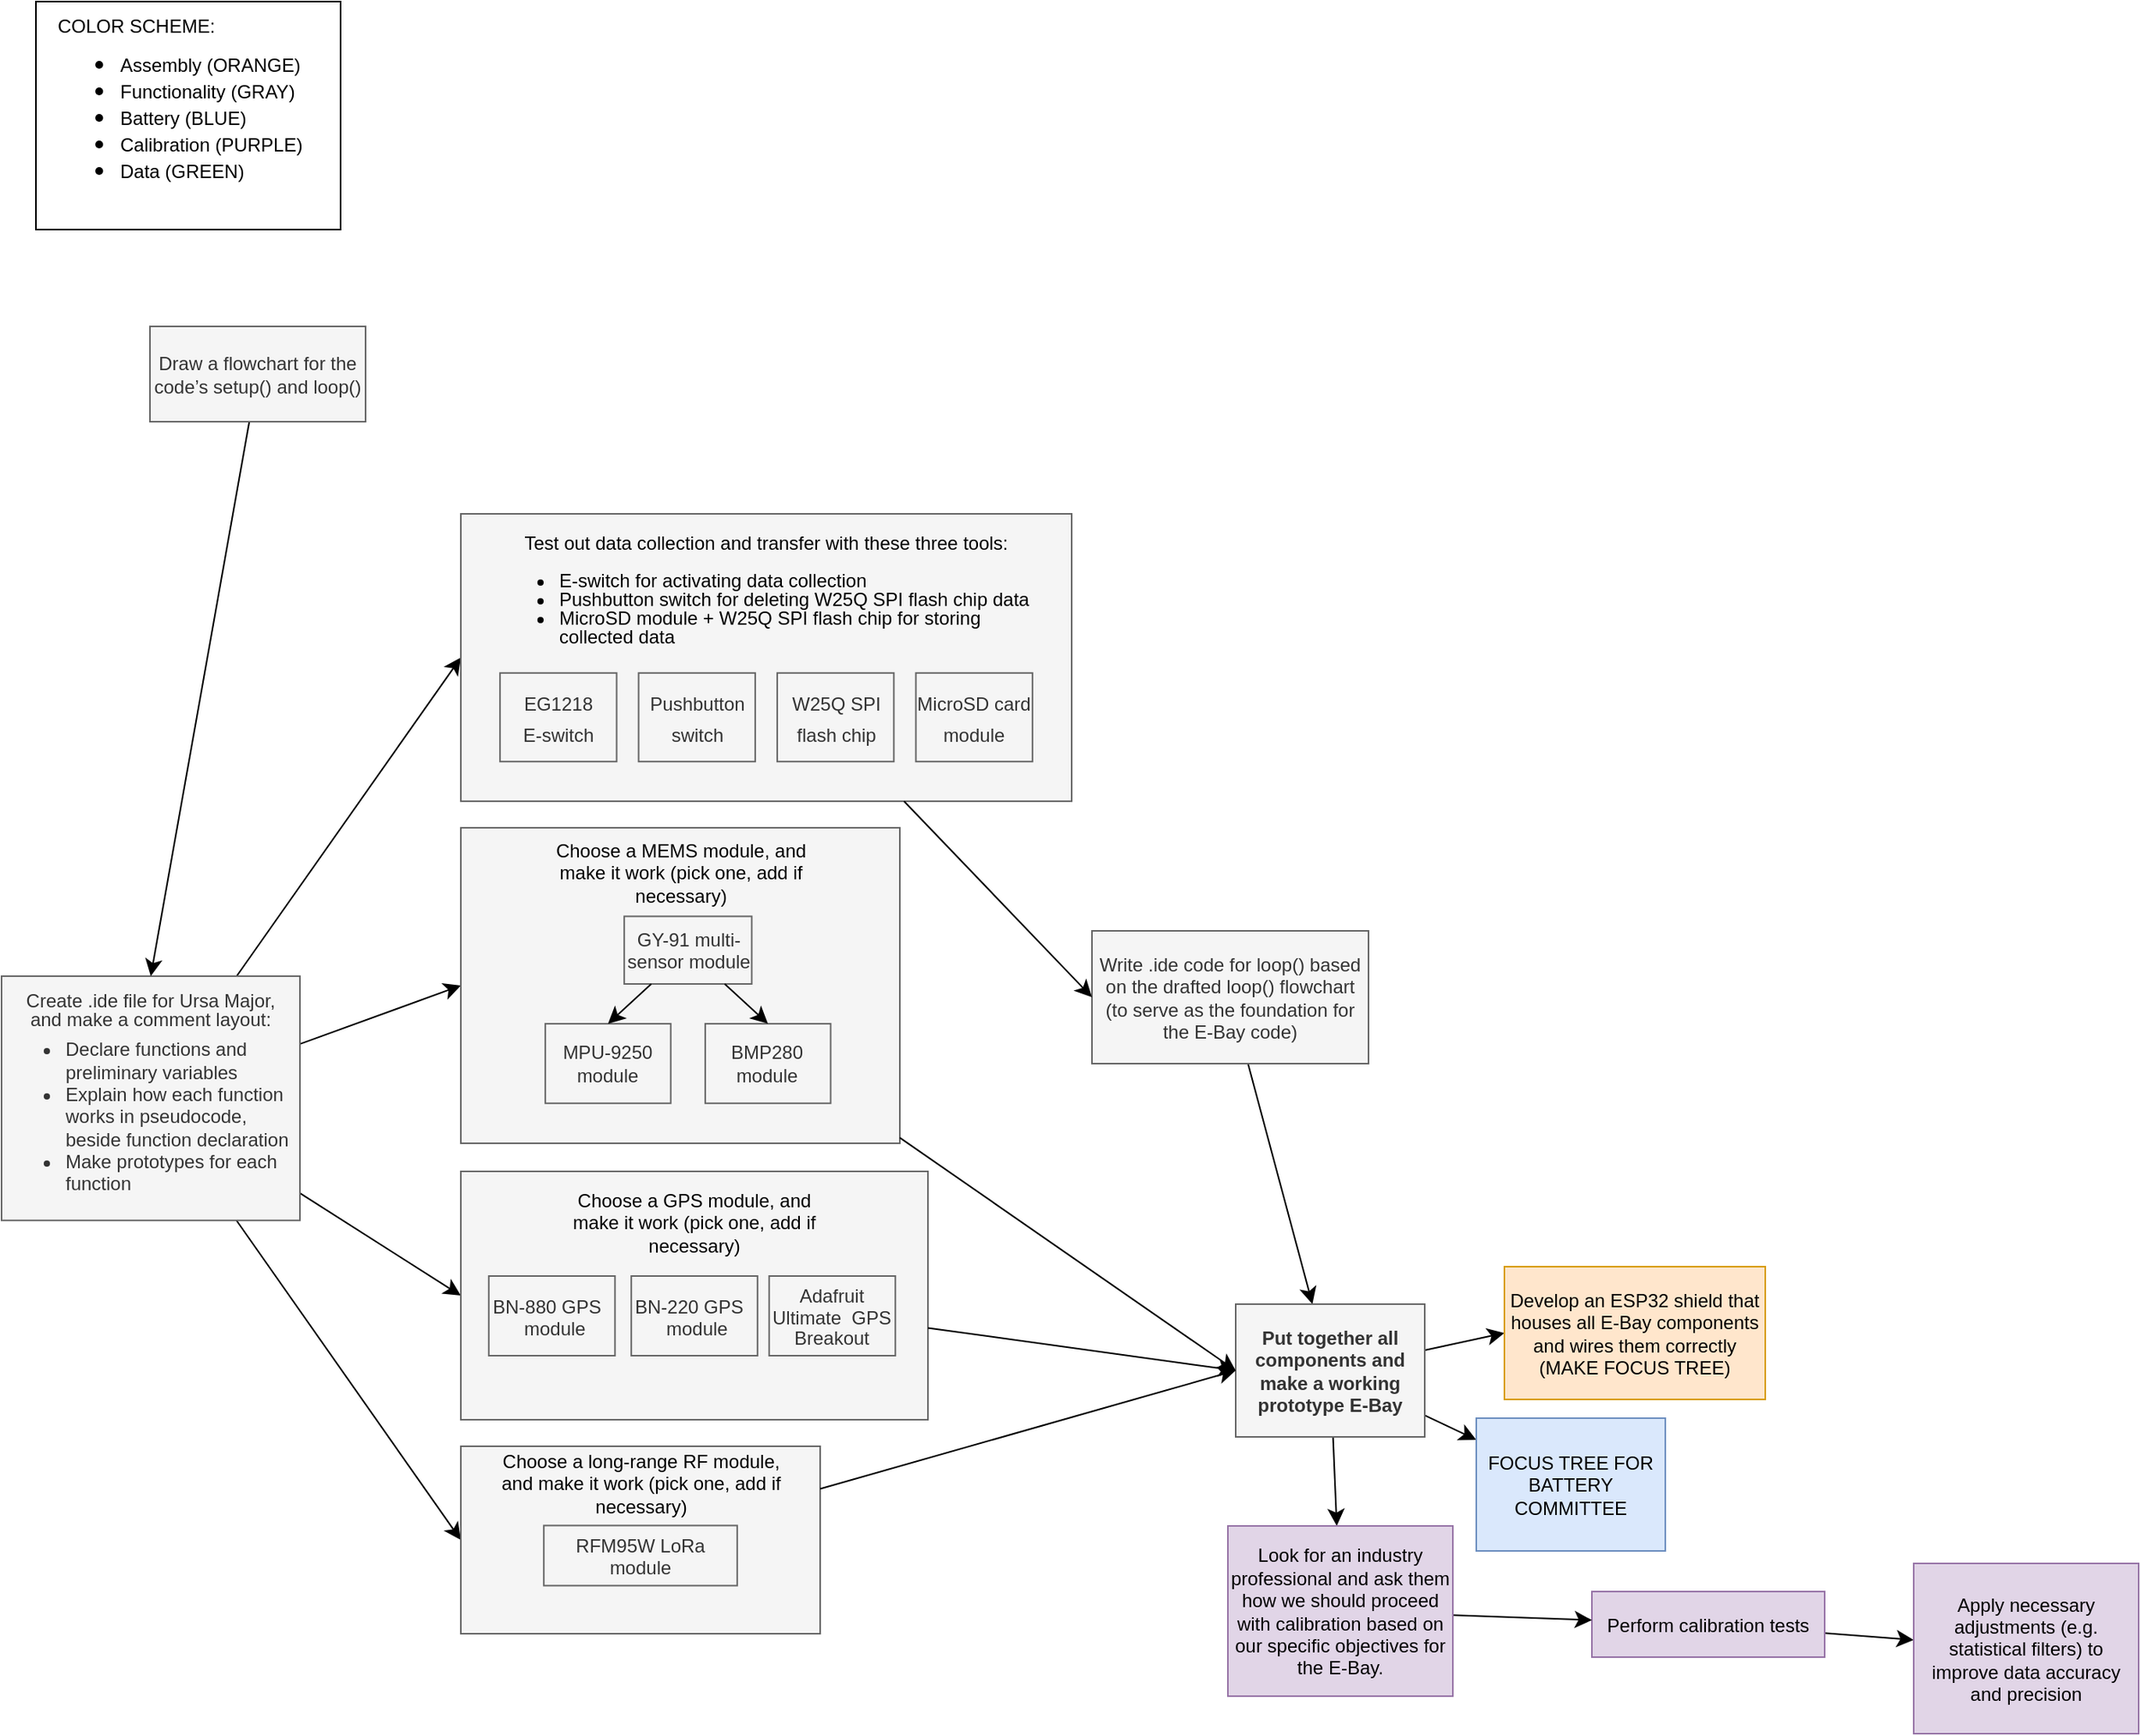 <mxfile version="23.0.2" type="github">
  <diagram id="Kgz-I2Onq_ngCIVEnlhg" name="Page-1">
    <mxGraphModel dx="597" dy="833" grid="0" gridSize="10" guides="1" tooltips="1" connect="1" arrows="1" fold="1" page="0" pageScale="1" pageWidth="850" pageHeight="1100" math="0" shadow="0">
      <root>
        <mxCell id="0" />
        <mxCell id="1" parent="0" />
        <mxCell id="NzM3c5rhbgq5Nzea2j3H-12" style="edgeStyle=none;curved=1;rounded=0;orthogonalLoop=1;jettySize=auto;html=1;fontSize=12;startSize=8;endSize=8;entryX=0;entryY=0.5;entryDx=0;entryDy=0;" parent="1" source="fWsVMU4tvbM98KFU46y7-1" target="-cz0K4mL6-3bw0Zg1IZK-9" edge="1">
          <mxGeometry relative="1" as="geometry">
            <mxPoint x="375.667" y="242.333" as="targetPoint" />
          </mxGeometry>
        </mxCell>
        <mxCell id="NzM3c5rhbgq5Nzea2j3H-13" style="edgeStyle=none;curved=1;rounded=0;orthogonalLoop=1;jettySize=auto;html=1;fontSize=12;startSize=8;endSize=8;entryX=0;entryY=0.5;entryDx=0;entryDy=0;" parent="1" source="fWsVMU4tvbM98KFU46y7-1" target="fWsVMU4tvbM98KFU46y7-14" edge="1">
          <mxGeometry relative="1" as="geometry">
            <mxPoint x="367.667" y="489" as="targetPoint" />
          </mxGeometry>
        </mxCell>
        <mxCell id="NzM3c5rhbgq5Nzea2j3H-15" value="" style="edgeStyle=none;curved=1;rounded=0;orthogonalLoop=1;jettySize=auto;html=1;fontSize=12;startSize=8;endSize=8;entryX=0;entryY=0.5;entryDx=0;entryDy=0;" parent="1" source="fWsVMU4tvbM98KFU46y7-1" target="fWsVMU4tvbM98KFU46y7-18" edge="1">
          <mxGeometry relative="1" as="geometry" />
        </mxCell>
        <mxCell id="NzM3c5rhbgq5Nzea2j3H-17" style="edgeStyle=none;curved=1;rounded=0;orthogonalLoop=1;jettySize=auto;html=1;fontSize=12;startSize=8;endSize=8;entryX=0;entryY=0.5;entryDx=0;entryDy=0;" parent="1" source="fWsVMU4tvbM98KFU46y7-1" target="-cz0K4mL6-3bw0Zg1IZK-7" edge="1">
          <mxGeometry relative="1" as="geometry">
            <mxPoint x="391.714" y="890.286" as="targetPoint" />
          </mxGeometry>
        </mxCell>
        <mxCell id="fWsVMU4tvbM98KFU46y7-1" value="&lt;p style=&quot;line-height: 0%;&quot;&gt;Create .ide file for Ursa Major,&lt;/p&gt;&lt;p style=&quot;line-height: 0%;&quot;&gt;and make a comment layout:&lt;/p&gt;&lt;div style=&quot;text-align: left;&quot;&gt;&lt;ul&gt;&lt;li&gt;Declare functions and preliminary variables&lt;/li&gt;&lt;li&gt;Explain how each function works in pseudocode, beside function declaration&lt;/li&gt;&lt;li&gt;Make prototypes for each function&lt;/li&gt;&lt;/ul&gt;&lt;/div&gt;&lt;p&gt;&lt;/p&gt;" style="whiteSpace=wrap;html=1;fontSize=12;fillColor=#f5f5f5;strokeColor=#666666;fontColor=#333333;" parent="1" vertex="1">
          <mxGeometry x="71" y="479" width="191" height="156.37" as="geometry" />
        </mxCell>
        <mxCell id="NzM3c5rhbgq5Nzea2j3H-2" value="" style="group;fillColor=#f5f5f5;fontColor=#333333;strokeColor=#666666;" parent="1" vertex="1" connectable="0">
          <mxGeometry x="365" y="384" width="281" height="202" as="geometry" />
        </mxCell>
        <mxCell id="fWsVMU4tvbM98KFU46y7-14" value="" style="rounded=0;whiteSpace=wrap;html=1;fontSize=16;movable=1;resizable=1;rotatable=1;deletable=1;editable=1;locked=0;connectable=1;fillColor=#f5f5f5;fontColor=#333333;strokeColor=#666666;" parent="NzM3c5rhbgq5Nzea2j3H-2" vertex="1">
          <mxGeometry width="281" height="202" as="geometry" />
        </mxCell>
        <mxCell id="fWsVMU4tvbM98KFU46y7-10" value="&lt;p style=&quot;line-height: 80%;&quot;&gt;&lt;span style=&quot;font-size: 12px;&quot;&gt;GY-91 multi-sensor module&lt;/span&gt;&lt;/p&gt;" style="whiteSpace=wrap;html=1;fontSize=16;fillColor=#f5f5f5;fontColor=#333333;strokeColor=#666666;" parent="NzM3c5rhbgq5Nzea2j3H-2" vertex="1">
          <mxGeometry x="104.586" y="56.704" width="81.624" height="43.286" as="geometry" />
        </mxCell>
        <mxCell id="fWsVMU4tvbM98KFU46y7-15" value="Choose a MEMS module, and make it work (pick one, add if necessary)" style="text;strokeColor=none;fillColor=none;html=1;align=center;verticalAlign=middle;whiteSpace=wrap;rounded=0;fontSize=12;" parent="NzM3c5rhbgq5Nzea2j3H-2" vertex="1">
          <mxGeometry x="56.6" y="16.13" width="167.8" height="25.46" as="geometry" />
        </mxCell>
        <mxCell id="-cz0K4mL6-3bw0Zg1IZK-1" value="MPU-9250 module" style="whiteSpace=wrap;html=1;fontSize=12;fillColor=#f5f5f5;fontColor=#333333;strokeColor=#666666;" parent="NzM3c5rhbgq5Nzea2j3H-2" vertex="1">
          <mxGeometry x="54.072" y="125.452" width="80.286" height="50.924" as="geometry" />
        </mxCell>
        <mxCell id="-cz0K4mL6-3bw0Zg1IZK-2" value="BMP280 module" style="whiteSpace=wrap;html=1;fontSize=12;fillColor=#f5f5f5;fontColor=#333333;strokeColor=#666666;" parent="NzM3c5rhbgq5Nzea2j3H-2" vertex="1">
          <mxGeometry x="156.437" y="125.452" width="80.286" height="50.924" as="geometry" />
        </mxCell>
        <mxCell id="-cz0K4mL6-3bw0Zg1IZK-5" style="edgeStyle=none;curved=1;rounded=0;orthogonalLoop=1;jettySize=auto;html=1;entryX=0.5;entryY=0;entryDx=0;entryDy=0;fontSize=12;startSize=8;endSize=8;" parent="NzM3c5rhbgq5Nzea2j3H-2" source="fWsVMU4tvbM98KFU46y7-10" target="-cz0K4mL6-3bw0Zg1IZK-1" edge="1">
          <mxGeometry relative="1" as="geometry" />
        </mxCell>
        <mxCell id="-cz0K4mL6-3bw0Zg1IZK-6" style="edgeStyle=none;curved=1;rounded=0;orthogonalLoop=1;jettySize=auto;html=1;entryX=0.5;entryY=0;entryDx=0;entryDy=0;fontSize=12;startSize=8;endSize=8;" parent="NzM3c5rhbgq5Nzea2j3H-2" source="fWsVMU4tvbM98KFU46y7-10" target="-cz0K4mL6-3bw0Zg1IZK-2" edge="1">
          <mxGeometry relative="1" as="geometry" />
        </mxCell>
        <mxCell id="NzM3c5rhbgq5Nzea2j3H-4" value="" style="group" parent="1" vertex="1" connectable="0">
          <mxGeometry x="365" y="604" width="299" height="159" as="geometry" />
        </mxCell>
        <mxCell id="fWsVMU4tvbM98KFU46y7-18" value="" style="rounded=0;whiteSpace=wrap;html=1;fontSize=16;fillColor=#f5f5f5;fontColor=#333333;strokeColor=#666666;" parent="NzM3c5rhbgq5Nzea2j3H-4" vertex="1">
          <mxGeometry width="299" height="159" as="geometry" />
        </mxCell>
        <mxCell id="fWsVMU4tvbM98KFU46y7-19" value="Choose a GPS module, and make it work (pick one, add if necessary)" style="text;strokeColor=none;fillColor=none;html=1;align=center;verticalAlign=middle;whiteSpace=wrap;rounded=0;fontSize=12;" parent="NzM3c5rhbgq5Nzea2j3H-4" vertex="1">
          <mxGeometry x="61.154" y="18" width="176.704" height="30" as="geometry" />
        </mxCell>
        <mxCell id="fWsVMU4tvbM98KFU46y7-13" value="&lt;p style=&quot;line-height: 80%;&quot;&gt;&lt;span style=&quot;font-size: 12px;&quot;&gt;BN-880 GPS &amp;nbsp; &amp;nbsp;module&lt;/span&gt;&lt;/p&gt;" style="whiteSpace=wrap;html=1;fontSize=16;fillColor=#f5f5f5;fontColor=#333333;strokeColor=#666666;" parent="NzM3c5rhbgq5Nzea2j3H-4" vertex="1">
          <mxGeometry x="17.88" y="67" width="80.793" height="51" as="geometry" />
        </mxCell>
        <mxCell id="fWsVMU4tvbM98KFU46y7-20" value="&lt;p style=&quot;line-height: 80%;&quot;&gt;&lt;span style=&quot;font-size: 12px;&quot;&gt;BN-220 GPS &amp;nbsp; &amp;nbsp;module&lt;/span&gt;&lt;/p&gt;" style="whiteSpace=wrap;html=1;fontSize=16;fillColor=#f5f5f5;fontColor=#333333;strokeColor=#666666;" parent="NzM3c5rhbgq5Nzea2j3H-4" vertex="1">
          <mxGeometry x="109.104" y="67" width="80.793" height="51" as="geometry" />
        </mxCell>
        <mxCell id="fWsVMU4tvbM98KFU46y7-21" value="&lt;p style=&quot;line-height: 80%;&quot;&gt;&lt;span style=&quot;font-size: 12px;&quot;&gt;Adafruit Ultimate &amp;nbsp;GPS Breakout&lt;/span&gt;&lt;/p&gt;" style="whiteSpace=wrap;html=1;fontSize=16;fillColor=#f5f5f5;fontColor=#333333;strokeColor=#666666;" parent="NzM3c5rhbgq5Nzea2j3H-4" vertex="1">
          <mxGeometry x="197.347" y="67" width="80.793" height="51" as="geometry" />
        </mxCell>
        <mxCell id="NzM3c5rhbgq5Nzea2j3H-5" value="" style="group;fillColor=#f5f5f5;fontColor=#333333;strokeColor=#666666;" parent="1" vertex="1" connectable="0">
          <mxGeometry x="365" y="780" width="230" height="120" as="geometry" />
        </mxCell>
        <mxCell id="-cz0K4mL6-3bw0Zg1IZK-7" value="" style="rounded=0;whiteSpace=wrap;html=1;fontSize=16;fillColor=#f5f5f5;fontColor=#333333;strokeColor=#666666;" parent="NzM3c5rhbgq5Nzea2j3H-5" vertex="1">
          <mxGeometry width="230" height="120" as="geometry" />
        </mxCell>
        <mxCell id="-cz0K4mL6-3bw0Zg1IZK-8" value="Choose a long-range RF module, and make it work (pick one, add if necessary)" style="text;strokeColor=none;fillColor=none;html=1;align=center;verticalAlign=middle;whiteSpace=wrap;rounded=0;fontSize=12;" parent="NzM3c5rhbgq5Nzea2j3H-5" vertex="1">
          <mxGeometry x="17.692" y="12.886" width="194.615" height="22.639" as="geometry" />
        </mxCell>
        <mxCell id="fWsVMU4tvbM98KFU46y7-12" value="&lt;p style=&quot;line-height: 80%;&quot;&gt;&lt;span style=&quot;font-size: 12px;&quot;&gt;RFM95W LoRa module&lt;/span&gt;&lt;/p&gt;" style="whiteSpace=wrap;html=1;fontSize=16;fillColor=#f5f5f5;fontColor=#333333;strokeColor=#666666;" parent="NzM3c5rhbgq5Nzea2j3H-5" vertex="1">
          <mxGeometry x="53.114" y="50.738" width="123.781" height="38.489" as="geometry" />
        </mxCell>
        <mxCell id="NzM3c5rhbgq5Nzea2j3H-19" value="&lt;div style=&quot;line-height: 0%;&quot;&gt;&lt;span style=&quot;font-size: 12px;&quot;&gt;COLOR SCHEME:&lt;/span&gt;&lt;/div&gt;&lt;div style=&quot;line-height: 100%;&quot;&gt;&lt;ul style=&quot;line-height: 100%;&quot;&gt;&lt;li&gt;&lt;span style=&quot;font-size: 12px;&quot;&gt;Assembly (ORANGE)&lt;/span&gt;&lt;/li&gt;&lt;li&gt;&lt;span style=&quot;font-size: 12px;&quot;&gt;Functionality (GRAY)&lt;/span&gt;&lt;/li&gt;&lt;li&gt;&lt;span style=&quot;font-size: 12px;&quot;&gt;Battery (BLUE)&lt;/span&gt;&lt;/li&gt;&lt;li&gt;&lt;span style=&quot;font-size: 12px;&quot;&gt;Calibration (PURPLE)&lt;/span&gt;&lt;/li&gt;&lt;li&gt;&lt;span style=&quot;font-size: 12px;&quot;&gt;Data (GREEN)&lt;/span&gt;&lt;/li&gt;&lt;/ul&gt;&lt;/div&gt;" style="rounded=0;whiteSpace=wrap;html=1;fontSize=16;align=left;spacingLeft=12;spacingBottom=12;spacingRight=12;spacingTop=12;glass=0;shadow=0;" parent="1" vertex="1">
          <mxGeometry x="93" y="-145" width="195" height="146" as="geometry" />
        </mxCell>
        <mxCell id="NzM3c5rhbgq5Nzea2j3H-20" value="" style="group" parent="1" vertex="1" connectable="0">
          <mxGeometry x="365" y="183" width="391" height="184" as="geometry" />
        </mxCell>
        <mxCell id="-cz0K4mL6-3bw0Zg1IZK-9" value="" style="rounded=0;whiteSpace=wrap;html=1;fontSize=16;fillColor=#f5f5f5;fontColor=#333333;strokeColor=#666666;" parent="NzM3c5rhbgq5Nzea2j3H-20" vertex="1">
          <mxGeometry width="391.0" height="184" as="geometry" />
        </mxCell>
        <mxCell id="-cz0K4mL6-3bw0Zg1IZK-10" value="&lt;p style=&quot;line-height: 100%;&quot;&gt;Test out data collection and transfer with these three tools:&lt;br&gt;&lt;/p&gt;&lt;div style=&quot;text-align: left; line-height: 100%;&quot;&gt;&lt;ul style=&quot;line-height: 100%;&quot;&gt;&lt;li&gt;E-switch for activating data collection&lt;/li&gt;&lt;li&gt;Pushbutton switch for deleting W25Q SPI flash chip data&lt;/li&gt;&lt;li&gt;MicroSD module + W25Q SPI flash chip for storing collected data&lt;br&gt;&lt;/li&gt;&lt;/ul&gt;&lt;/div&gt;&lt;p&gt;&lt;/p&gt;" style="text;strokeColor=none;fillColor=none;html=1;align=center;verticalAlign=middle;whiteSpace=wrap;rounded=0;fontSize=12;" parent="NzM3c5rhbgq5Nzea2j3H-20" vertex="1">
          <mxGeometry x="22.073" y="17.672" width="346.855" height="60.074" as="geometry" />
        </mxCell>
        <mxCell id="fWsVMU4tvbM98KFU46y7-6" value="&lt;font style=&quot;font-size: 12px;&quot;&gt;EG1218&lt;br&gt;E-switch&lt;/font&gt;" style="whiteSpace=wrap;html=1;fontSize=16;fillColor=#f5f5f5;fontColor=#333333;strokeColor=#666666;" parent="NzM3c5rhbgq5Nzea2j3H-20" vertex="1">
          <mxGeometry x="25.086" y="101.876" width="74.641" height="56.739" as="geometry" />
        </mxCell>
        <mxCell id="eNUzJ6Q4fZItbAREqSK0-1" value="&lt;span style=&quot;font-size: 12px;&quot;&gt;Pushbutton switch&lt;/span&gt;" style="whiteSpace=wrap;html=1;fontSize=16;fillColor=#f5f5f5;fontColor=#333333;strokeColor=#666666;" parent="NzM3c5rhbgq5Nzea2j3H-20" vertex="1">
          <mxGeometry x="113.786" y="101.876" width="74.641" height="56.739" as="geometry" />
        </mxCell>
        <mxCell id="eNUzJ6Q4fZItbAREqSK0-2" value="&lt;span style=&quot;font-size: 12px;&quot;&gt;W25Q SPI flash chip&lt;/span&gt;" style="whiteSpace=wrap;html=1;fontSize=16;fillColor=#f5f5f5;fontColor=#333333;strokeColor=#666666;" parent="NzM3c5rhbgq5Nzea2j3H-20" vertex="1">
          <mxGeometry x="202.53" y="101.876" width="74.641" height="56.739" as="geometry" />
        </mxCell>
        <mxCell id="eNUzJ6Q4fZItbAREqSK0-3" value="&lt;span style=&quot;font-size: 12px;&quot;&gt;MicroSD card module&lt;/span&gt;" style="whiteSpace=wrap;html=1;fontSize=16;fillColor=#f5f5f5;fontColor=#333333;strokeColor=#666666;" parent="NzM3c5rhbgq5Nzea2j3H-20" vertex="1">
          <mxGeometry x="291.273" y="101.876" width="74.641" height="56.739" as="geometry" />
        </mxCell>
        <mxCell id="nsSrP7lF0Vva7qHaFCB7-7" value="" style="edgeStyle=none;curved=1;rounded=0;orthogonalLoop=1;jettySize=auto;html=1;fontSize=12;startSize=8;endSize=8;" edge="1" parent="1" source="NzM3c5rhbgq5Nzea2j3H-21" target="nsSrP7lF0Vva7qHaFCB7-6">
          <mxGeometry relative="1" as="geometry" />
        </mxCell>
        <mxCell id="NzM3c5rhbgq5Nzea2j3H-21" value="&lt;p style=&quot;line-height: 100%;&quot;&gt;&lt;font style=&quot;font-size: 12px;&quot;&gt;Perform calibration tests&lt;br&gt;&lt;/font&gt;&lt;/p&gt;" style="whiteSpace=wrap;html=1;fontSize=16;fillColor=#e1d5e7;strokeColor=#9673a6;" parent="1" vertex="1">
          <mxGeometry x="1089" y="873" width="149" height="42" as="geometry" />
        </mxCell>
        <mxCell id="OkatKIQ-SWBf0UMAD7rU-1" style="edgeStyle=none;curved=1;rounded=0;orthogonalLoop=1;jettySize=auto;html=1;entryX=0.5;entryY=0;entryDx=0;entryDy=0;fontSize=12;startSize=8;endSize=8;" parent="1" source="NzM3c5rhbgq5Nzea2j3H-23" target="fWsVMU4tvbM98KFU46y7-1" edge="1">
          <mxGeometry relative="1" as="geometry" />
        </mxCell>
        <mxCell id="NzM3c5rhbgq5Nzea2j3H-23" value="Draw a flowchart for the code’s setup() and loop()" style="whiteSpace=wrap;html=1;fontSize=12;fillColor=#f5f5f5;strokeColor=#666666;fontColor=#333333;" parent="1" vertex="1">
          <mxGeometry x="166" y="63" width="138" height="61" as="geometry" />
        </mxCell>
        <mxCell id="8KrpjeQ2XPpxaMmybobP-2" value="" style="edgeStyle=none;curved=1;rounded=0;orthogonalLoop=1;jettySize=auto;html=1;fontSize=12;startSize=8;endSize=8;" parent="1" source="xiTe59a6hA1NNl3IttID-1" target="8KrpjeQ2XPpxaMmybobP-1" edge="1">
          <mxGeometry relative="1" as="geometry" />
        </mxCell>
        <mxCell id="xiTe59a6hA1NNl3IttID-1" value="Write .ide code for loop() based on the drafted loop() flowchart (to serve as the foundation for the E-Bay code)" style="whiteSpace=wrap;html=1;fontSize=12;fillColor=#f5f5f5;strokeColor=#666666;fontColor=#333333;" parent="1" vertex="1">
          <mxGeometry x="769" y="450" width="177" height="85" as="geometry" />
        </mxCell>
        <mxCell id="xiTe59a6hA1NNl3IttID-2" style="edgeStyle=none;curved=1;rounded=0;orthogonalLoop=1;jettySize=auto;html=1;entryX=0;entryY=0.5;entryDx=0;entryDy=0;fontSize=12;startSize=8;endSize=8;" parent="1" source="-cz0K4mL6-3bw0Zg1IZK-9" target="xiTe59a6hA1NNl3IttID-1" edge="1">
          <mxGeometry relative="1" as="geometry" />
        </mxCell>
        <mxCell id="nsSrP7lF0Vva7qHaFCB7-3" value="" style="edgeStyle=none;curved=1;rounded=0;orthogonalLoop=1;jettySize=auto;html=1;fontSize=12;startSize=8;endSize=8;" edge="1" parent="1" source="8KrpjeQ2XPpxaMmybobP-1" target="nsSrP7lF0Vva7qHaFCB7-1">
          <mxGeometry relative="1" as="geometry" />
        </mxCell>
        <mxCell id="nsSrP7lF0Vva7qHaFCB7-5" value="" style="edgeStyle=none;curved=1;rounded=0;orthogonalLoop=1;jettySize=auto;html=1;fontSize=12;startSize=8;endSize=8;" edge="1" parent="1" source="8KrpjeQ2XPpxaMmybobP-1" target="nsSrP7lF0Vva7qHaFCB7-4">
          <mxGeometry relative="1" as="geometry" />
        </mxCell>
        <mxCell id="nsSrP7lF0Vva7qHaFCB7-10" value="" style="edgeStyle=none;curved=1;rounded=0;orthogonalLoop=1;jettySize=auto;html=1;fontSize=12;startSize=8;endSize=8;entryX=0;entryY=0.5;entryDx=0;entryDy=0;" edge="1" parent="1" source="8KrpjeQ2XPpxaMmybobP-1" target="nsSrP7lF0Vva7qHaFCB7-9">
          <mxGeometry relative="1" as="geometry" />
        </mxCell>
        <mxCell id="8KrpjeQ2XPpxaMmybobP-1" value="Put together all components and make a working prototype E-Bay" style="whiteSpace=wrap;html=1;fontSize=12;fillColor=#f5f5f5;strokeColor=#666666;fontColor=#333333;fontStyle=1" parent="1" vertex="1">
          <mxGeometry x="861" y="689" width="121" height="85" as="geometry" />
        </mxCell>
        <mxCell id="8KrpjeQ2XPpxaMmybobP-3" style="edgeStyle=none;curved=1;rounded=0;orthogonalLoop=1;jettySize=auto;html=1;entryX=0;entryY=0.5;entryDx=0;entryDy=0;fontSize=12;startSize=8;endSize=8;" parent="1" source="fWsVMU4tvbM98KFU46y7-14" target="8KrpjeQ2XPpxaMmybobP-1" edge="1">
          <mxGeometry relative="1" as="geometry" />
        </mxCell>
        <mxCell id="8KrpjeQ2XPpxaMmybobP-4" style="edgeStyle=none;curved=1;rounded=0;orthogonalLoop=1;jettySize=auto;html=1;entryX=0;entryY=0.5;entryDx=0;entryDy=0;fontSize=12;startSize=8;endSize=8;" parent="1" source="fWsVMU4tvbM98KFU46y7-18" target="8KrpjeQ2XPpxaMmybobP-1" edge="1">
          <mxGeometry relative="1" as="geometry" />
        </mxCell>
        <mxCell id="8KrpjeQ2XPpxaMmybobP-5" style="edgeStyle=none;curved=1;rounded=0;orthogonalLoop=1;jettySize=auto;html=1;entryX=0;entryY=0.5;entryDx=0;entryDy=0;fontSize=12;startSize=8;endSize=8;" parent="1" source="-cz0K4mL6-3bw0Zg1IZK-7" target="8KrpjeQ2XPpxaMmybobP-1" edge="1">
          <mxGeometry relative="1" as="geometry" />
        </mxCell>
        <mxCell id="nsSrP7lF0Vva7qHaFCB7-2" value="" style="edgeStyle=none;curved=1;rounded=0;orthogonalLoop=1;jettySize=auto;html=1;fontSize=12;startSize=8;endSize=8;" edge="1" parent="1" source="nsSrP7lF0Vva7qHaFCB7-1" target="NzM3c5rhbgq5Nzea2j3H-21">
          <mxGeometry relative="1" as="geometry" />
        </mxCell>
        <mxCell id="nsSrP7lF0Vva7qHaFCB7-1" value="Look for an industry professional and ask them how we should proceed with calibration based on our specific objectives for the E-Bay." style="whiteSpace=wrap;html=1;fontSize=12;fillColor=#e1d5e7;strokeColor=#9673a6;" vertex="1" parent="1">
          <mxGeometry x="856" y="831" width="144" height="109" as="geometry" />
        </mxCell>
        <mxCell id="nsSrP7lF0Vva7qHaFCB7-4" value="FOCUS TREE FOR BATTERY COMMITTEE" style="whiteSpace=wrap;html=1;fontSize=12;fillColor=#dae8fc;strokeColor=#6c8ebf;" vertex="1" parent="1">
          <mxGeometry x="1015" y="762" width="121" height="85" as="geometry" />
        </mxCell>
        <mxCell id="nsSrP7lF0Vva7qHaFCB7-6" value="Apply necessary adjustments (e.g. statistical filters) to improve data accuracy and precision" style="whiteSpace=wrap;html=1;fontSize=12;fillColor=#e1d5e7;strokeColor=#9673a6;" vertex="1" parent="1">
          <mxGeometry x="1295" y="855" width="144" height="109" as="geometry" />
        </mxCell>
        <mxCell id="nsSrP7lF0Vva7qHaFCB7-9" value="Develop an ESP32 shield that houses all E-Bay components and wires them correctly (MAKE FOCUS TREE)" style="whiteSpace=wrap;html=1;fontSize=12;fillColor=#ffe6cc;strokeColor=#d79b00;" vertex="1" parent="1">
          <mxGeometry x="1033" y="665" width="167" height="85" as="geometry" />
        </mxCell>
      </root>
    </mxGraphModel>
  </diagram>
</mxfile>
